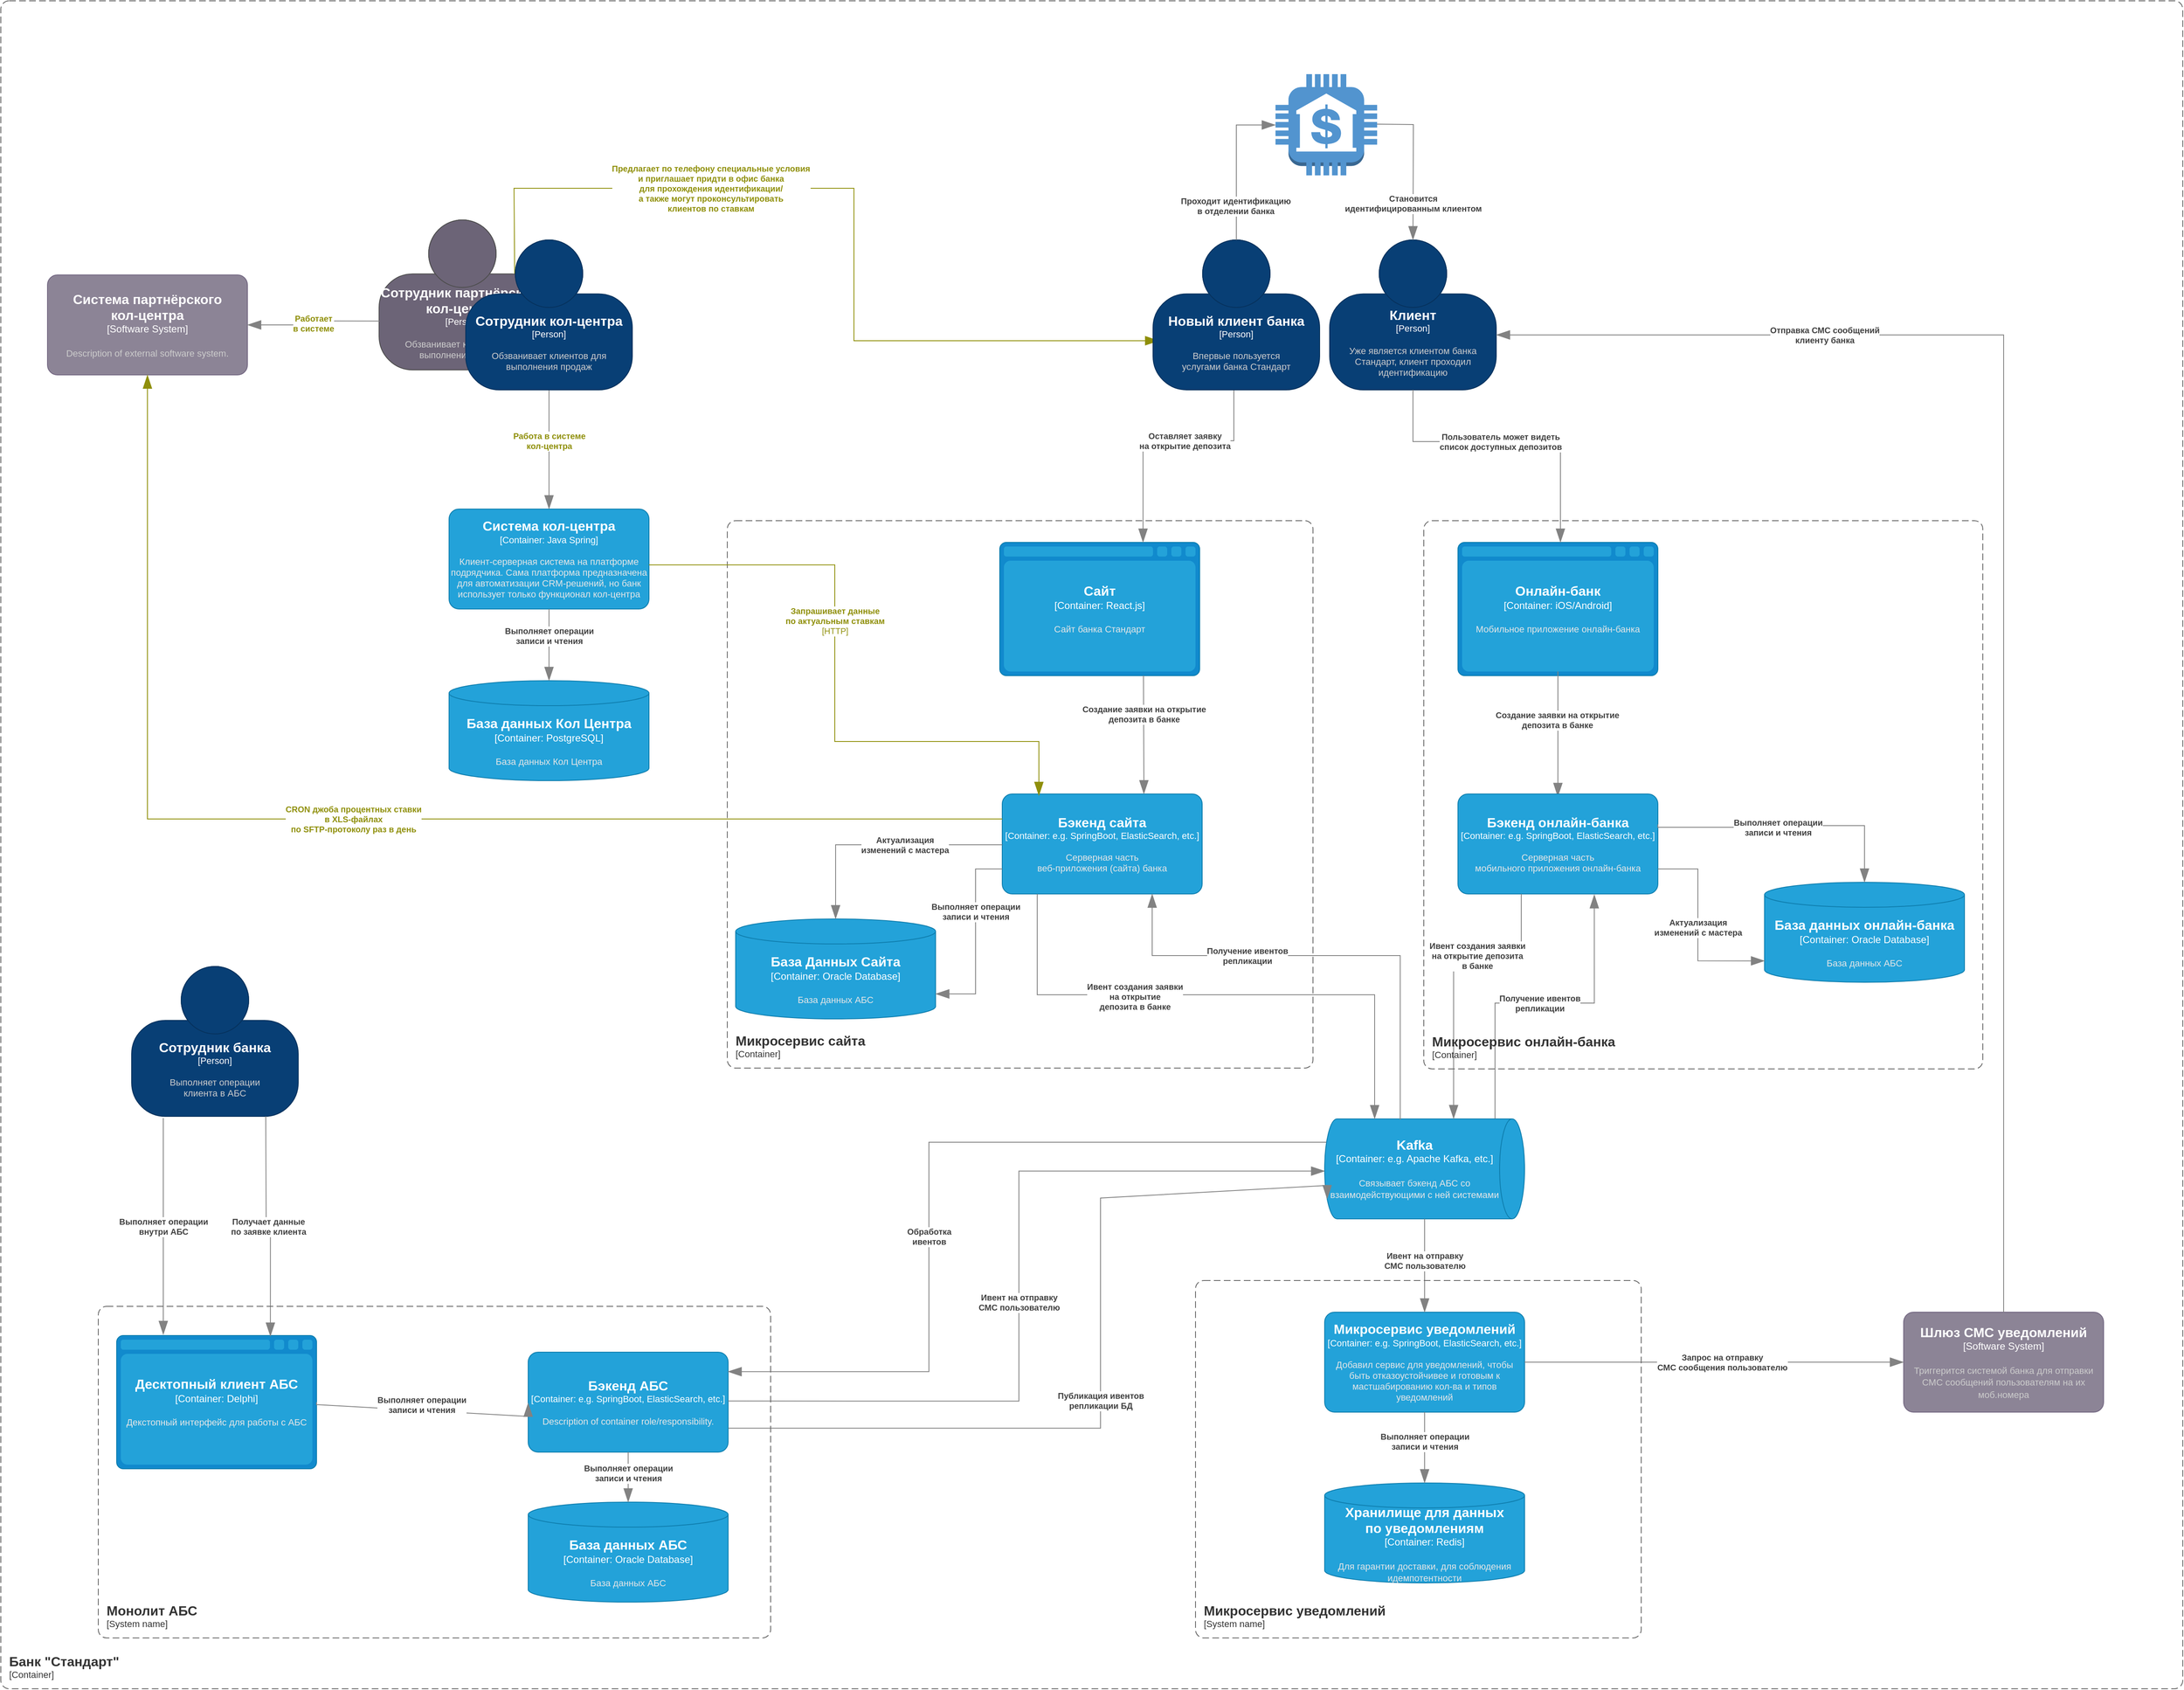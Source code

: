 <mxfile version="26.1.1">
  <diagram name="Page-1" id="vCLyMMl_M-aFY95efaUr">
    <mxGraphModel dx="918" dy="-1324" grid="0" gridSize="1" guides="1" tooltips="1" connect="1" arrows="1" fold="1" page="0" pageScale="1" pageWidth="827" pageHeight="1169" math="0" shadow="0">
      <root>
        <mxCell id="0" />
        <mxCell id="1" parent="0" />
        <object placeholders="1" c4Name="Десктопный клиент АБС" c4Type="Container" c4Technology="Delphi" c4Description="Декстопный интерфейс для работы с АБС" label="&lt;font style=&quot;font-size: 16px&quot;&gt;&lt;b&gt;%c4Name%&lt;/b&gt;&lt;/font&gt;&lt;div&gt;[%c4Type%:&amp;nbsp;%c4Technology%]&lt;/div&gt;&lt;br&gt;&lt;div&gt;&lt;font style=&quot;font-size: 11px&quot;&gt;&lt;font color=&quot;#E6E6E6&quot;&gt;%c4Description%&lt;/font&gt;&lt;/div&gt;" id="IA5aTT8d42nJBYP4qBS0-1">
          <mxCell style="shape=mxgraph.c4.webBrowserContainer2;whiteSpace=wrap;html=1;boundedLbl=1;rounded=0;labelBackgroundColor=none;strokeColor=#118ACD;fillColor=#23A2D9;strokeColor=#118ACD;strokeColor2=#0E7DAD;fontSize=12;fontColor=#ffffff;align=center;metaEdit=1;points=[[0.5,0,0],[1,0.25,0],[1,0.5,0],[1,0.75,0],[0.5,1,0],[0,0.75,0],[0,0.5,0],[0,0.25,0]];resizable=0;" parent="1" vertex="1">
            <mxGeometry x="-192" y="3380" width="240" height="160" as="geometry" />
          </mxCell>
        </object>
        <object placeholders="1" c4Name="База данных АБС" c4Type="Container" c4Technology="Oracle Database" c4Description="База данных АБС" label="&lt;font style=&quot;font-size: 16px&quot;&gt;&lt;b&gt;%c4Name%&lt;/b&gt;&lt;/font&gt;&lt;div&gt;[%c4Type%:&amp;nbsp;%c4Technology%]&lt;/div&gt;&lt;br&gt;&lt;div&gt;&lt;font style=&quot;font-size: 11px&quot;&gt;&lt;font color=&quot;#E6E6E6&quot;&gt;%c4Description%&lt;/font&gt;&lt;/div&gt;" id="IA5aTT8d42nJBYP4qBS0-2">
          <mxCell style="shape=cylinder3;size=15;whiteSpace=wrap;html=1;boundedLbl=1;rounded=0;labelBackgroundColor=none;fillColor=#23A2D9;fontSize=12;fontColor=#ffffff;align=center;strokeColor=#0E7DAD;metaEdit=1;points=[[0.5,0,0],[1,0.25,0],[1,0.5,0],[1,0.75,0],[0.5,1,0],[0,0.75,0],[0,0.5,0],[0,0.25,0]];resizable=0;" parent="1" vertex="1">
            <mxGeometry x="302" y="3580" width="240" height="120" as="geometry" />
          </mxCell>
        </object>
        <object placeholders="1" c4Name="Бэкенд АБС" c4Type="Container" c4Technology="e.g. SpringBoot, ElasticSearch, etc." c4Description="Description of container role/responsibility." label="&lt;font style=&quot;font-size: 16px&quot;&gt;&lt;b&gt;%c4Name%&lt;/b&gt;&lt;/font&gt;&lt;div&gt;[%c4Type%: %c4Technology%]&lt;/div&gt;&lt;br&gt;&lt;div&gt;&lt;font style=&quot;font-size: 11px&quot;&gt;&lt;font color=&quot;#E6E6E6&quot;&gt;%c4Description%&lt;/font&gt;&lt;/div&gt;" id="IA5aTT8d42nJBYP4qBS0-3">
          <mxCell style="rounded=1;whiteSpace=wrap;html=1;fontSize=11;labelBackgroundColor=none;fillColor=#23A2D9;fontColor=#ffffff;align=center;arcSize=10;strokeColor=#0E7DAD;metaEdit=1;resizable=0;points=[[0.25,0,0],[0.5,0,0],[0.75,0,0],[1,0.25,0],[1,0.5,0],[1,0.75,0],[0.75,1,0],[0.5,1,0],[0.25,1,0],[0,0.75,0],[0,0.5,0],[0,0.25,0]];" parent="1" vertex="1">
            <mxGeometry x="302" y="3400" width="240" height="120" as="geometry" />
          </mxCell>
        </object>
        <object placeholders="1" c4Name="Онлайн-банк" c4Type="Container" c4Technology="iOS/Android" c4Description="Мобильное приложение онлайн-банка" label="&lt;font style=&quot;font-size: 16px&quot;&gt;&lt;b&gt;%c4Name%&lt;/b&gt;&lt;/font&gt;&lt;div&gt;[%c4Type%:&amp;nbsp;%c4Technology%]&lt;/div&gt;&lt;br&gt;&lt;div&gt;&lt;font style=&quot;font-size: 11px&quot;&gt;&lt;font color=&quot;#E6E6E6&quot;&gt;%c4Description%&lt;/font&gt;&lt;/div&gt;" id="IA5aTT8d42nJBYP4qBS0-4">
          <mxCell style="shape=mxgraph.c4.webBrowserContainer2;whiteSpace=wrap;html=1;boundedLbl=1;rounded=0;labelBackgroundColor=none;strokeColor=#118ACD;fillColor=#23A2D9;strokeColor=#118ACD;strokeColor2=#0E7DAD;fontSize=12;fontColor=#ffffff;align=center;metaEdit=1;points=[[0.5,0,0],[1,0.25,0],[1,0.5,0],[1,0.75,0],[0.5,1,0],[0,0.75,0],[0,0.5,0],[0,0.25,0]];resizable=0;" parent="1" vertex="1">
            <mxGeometry x="1418" y="2428" width="240" height="160" as="geometry" />
          </mxCell>
        </object>
        <object placeholders="1" c4Name="Сотрудник банка" c4Type="Person" c4Description="Выполняет операции &#xa;клиента в АБС" label="&lt;font style=&quot;font-size: 16px&quot;&gt;&lt;b&gt;%c4Name%&lt;/b&gt;&lt;/font&gt;&lt;div&gt;[%c4Type%]&lt;/div&gt;&lt;br&gt;&lt;div&gt;&lt;font style=&quot;font-size: 11px&quot;&gt;&lt;font color=&quot;#cccccc&quot;&gt;%c4Description%&lt;/font&gt;&lt;/div&gt;" id="IA5aTT8d42nJBYP4qBS0-5">
          <mxCell style="html=1;fontSize=11;dashed=0;whiteSpace=wrap;fillColor=#083F75;strokeColor=#06315C;fontColor=#ffffff;shape=mxgraph.c4.person2;align=center;metaEdit=1;points=[[0.5,0,0],[1,0.5,0],[1,0.75,0],[0.75,1,0],[0.5,1,0],[0.25,1,0],[0,0.75,0],[0,0.5,0]];resizable=0;" parent="1" vertex="1">
            <mxGeometry x="-174" y="2937" width="200" height="180" as="geometry" />
          </mxCell>
        </object>
        <object placeholders="1" c4Name="Клиент" c4Type="Person" c4Description="Уже является клиентом банка Стандарт, клиент проходил идентификацию" label="&lt;font style=&quot;font-size: 16px&quot;&gt;&lt;b&gt;%c4Name%&lt;/b&gt;&lt;/font&gt;&lt;div&gt;[%c4Type%]&lt;/div&gt;&lt;br&gt;&lt;div&gt;&lt;font style=&quot;font-size: 11px&quot;&gt;&lt;font color=&quot;#cccccc&quot;&gt;%c4Description%&lt;/font&gt;&lt;/div&gt;" id="IA5aTT8d42nJBYP4qBS0-6">
          <mxCell style="html=1;fontSize=11;dashed=0;whiteSpace=wrap;fillColor=#083F75;strokeColor=#06315C;fontColor=#ffffff;shape=mxgraph.c4.person2;align=center;metaEdit=1;points=[[0.5,0,0],[1,0.5,0],[1,0.75,0],[0.75,1,0],[0.5,1,0],[0.25,1,0],[0,0.75,0],[0,0.5,0]];resizable=0;" parent="1" vertex="1">
            <mxGeometry x="1264" y="2065" width="200" height="180" as="geometry" />
          </mxCell>
        </object>
        <object placeholders="1" c4Name="Сайт" c4Type="Container" c4Technology="React.js" c4Description="Сайт банка Стандарт" label="&lt;font style=&quot;font-size: 16px&quot;&gt;&lt;b&gt;%c4Name%&lt;/b&gt;&lt;/font&gt;&lt;div&gt;[%c4Type%:&amp;nbsp;%c4Technology%]&lt;/div&gt;&lt;br&gt;&lt;div&gt;&lt;font style=&quot;font-size: 11px&quot;&gt;&lt;font color=&quot;#E6E6E6&quot;&gt;%c4Description%&lt;/font&gt;&lt;/div&gt;" id="IA5aTT8d42nJBYP4qBS0-7">
          <mxCell style="shape=mxgraph.c4.webBrowserContainer2;whiteSpace=wrap;html=1;boundedLbl=1;rounded=0;labelBackgroundColor=none;strokeColor=#118ACD;fillColor=#23A2D9;strokeColor=#118ACD;strokeColor2=#0E7DAD;fontSize=12;fontColor=#ffffff;align=center;metaEdit=1;points=[[0.5,0,0],[1,0.25,0],[1,0.5,0],[1,0.75,0],[0.5,1,0],[0,0.75,0],[0,0.5,0],[0,0.25,0]];resizable=0;" parent="1" vertex="1">
            <mxGeometry x="868" y="2428" width="240" height="160" as="geometry" />
          </mxCell>
        </object>
        <object placeholders="1" c4Name="Шлюз СМС уведомлений" c4Type="Software System" c4Description="Триггерится системой банка для отправки СМС сообщений пользователям на их моб.номера" label="&lt;font style=&quot;font-size: 16px&quot;&gt;&lt;b&gt;%c4Name%&lt;/b&gt;&lt;/font&gt;&lt;div&gt;[%c4Type%]&lt;/div&gt;&lt;br&gt;&lt;div&gt;&lt;font style=&quot;font-size: 11px&quot;&gt;&lt;font color=&quot;#cccccc&quot;&gt;%c4Description%&lt;/font&gt;&lt;/div&gt;" id="IA5aTT8d42nJBYP4qBS0-8">
          <mxCell style="rounded=1;whiteSpace=wrap;html=1;labelBackgroundColor=none;fillColor=#8C8496;fontColor=#ffffff;align=center;arcSize=10;strokeColor=#736782;metaEdit=1;resizable=0;points=[[0.25,0,0],[0.5,0,0],[0.75,0,0],[1,0.25,0],[1,0.5,0],[1,0.75,0],[0.75,1,0],[0.5,1,0],[0.25,1,0],[0,0.75,0],[0,0.5,0],[0,0.25,0]];" parent="1" vertex="1">
            <mxGeometry x="1953" y="3352" width="240" height="120" as="geometry" />
          </mxCell>
        </object>
        <object placeholders="1" c4Type="Relationship" c4Description="Пользователь может видеть &#xa;список доступных депозитов" label="&lt;div style=&quot;text-align: left&quot;&gt;&lt;div style=&quot;text-align: center&quot;&gt;&lt;b&gt;%c4Description%&lt;/b&gt;&lt;/div&gt;" id="IA5aTT8d42nJBYP4qBS0-9">
          <mxCell style="endArrow=blockThin;html=1;fontSize=10;fontColor=#404040;strokeWidth=1;endFill=1;strokeColor=#828282;elbow=vertical;metaEdit=1;endSize=14;startSize=14;jumpStyle=arc;jumpSize=16;rounded=0;edgeStyle=orthogonalEdgeStyle;exitX=0.5;exitY=1;exitDx=0;exitDy=0;exitPerimeter=0;" parent="1" source="IA5aTT8d42nJBYP4qBS0-6" target="IA5aTT8d42nJBYP4qBS0-4" edge="1">
            <mxGeometry x="-0.072" width="240" relative="1" as="geometry">
              <mxPoint x="1279" y="2255" as="sourcePoint" />
              <mxPoint x="1619" y="2405" as="targetPoint" />
              <Array as="points">
                <mxPoint x="1364" y="2307" />
                <mxPoint x="1541" y="2307" />
              </Array>
              <mxPoint as="offset" />
            </mxGeometry>
          </mxCell>
        </object>
        <object placeholders="1" c4Type="Relationship" c4Description="Выполняет операции &#xa;внутри АБС" label="&lt;div style=&quot;text-align: left&quot;&gt;&lt;div style=&quot;text-align: center&quot;&gt;&lt;b&gt;%c4Description%&lt;/b&gt;&lt;/div&gt;" id="IA5aTT8d42nJBYP4qBS0-10">
          <mxCell style="endArrow=blockThin;html=1;fontSize=10;fontColor=#404040;strokeWidth=1;endFill=1;strokeColor=#828282;elbow=vertical;metaEdit=1;endSize=14;startSize=14;jumpStyle=arc;jumpSize=16;rounded=0;edgeStyle=orthogonalEdgeStyle;" parent="1" edge="1">
            <mxGeometry width="240" relative="1" as="geometry">
              <mxPoint x="-136" y="3119" as="sourcePoint" />
              <mxPoint x="-136" y="3379" as="targetPoint" />
            </mxGeometry>
          </mxCell>
        </object>
        <object placeholders="1" c4Type="Relationship" c4Description="Оставляет заявку &#xa;на открытие депозита" label="&lt;div style=&quot;text-align: left&quot;&gt;&lt;div style=&quot;text-align: center&quot;&gt;&lt;b&gt;%c4Description%&lt;/b&gt;&lt;/div&gt;" id="IA5aTT8d42nJBYP4qBS0-11">
          <mxCell style="endArrow=blockThin;html=1;fontSize=10;fontColor=#404040;strokeWidth=1;endFill=1;strokeColor=#828282;elbow=vertical;metaEdit=1;endSize=14;startSize=14;jumpStyle=arc;jumpSize=16;rounded=0;edgeStyle=orthogonalEdgeStyle;exitX=0.5;exitY=1;exitDx=0;exitDy=0;exitPerimeter=0;" parent="1" source="IA5aTT8d42nJBYP4qBS0-39" edge="1">
            <mxGeometry x="-0.166" width="240" relative="1" as="geometry">
              <mxPoint x="1230" y="2257" as="sourcePoint" />
              <mxPoint x="1040" y="2428" as="targetPoint" />
              <mxPoint as="offset" />
              <Array as="points">
                <mxPoint x="1149" y="2245" />
                <mxPoint x="1149" y="2306" />
                <mxPoint x="1040" y="2306" />
                <mxPoint x="1040" y="2428" />
              </Array>
            </mxGeometry>
          </mxCell>
        </object>
        <object placeholders="1" c4Type="Relationship" c4Description="Ивент на отправку&#xa;СМС пользователю" label="&lt;div style=&quot;text-align: left&quot;&gt;&lt;div style=&quot;text-align: center&quot;&gt;&lt;b&gt;%c4Description%&lt;/b&gt;&lt;/div&gt;" id="IA5aTT8d42nJBYP4qBS0-12">
          <mxCell style="endArrow=blockThin;html=1;fontSize=10;fontColor=#404040;strokeWidth=1;endFill=1;strokeColor=#828282;elbow=vertical;metaEdit=1;endSize=14;startSize=14;jumpStyle=arc;jumpSize=16;rounded=0;edgeStyle=orthogonalEdgeStyle;exitX=1;exitY=0.489;exitDx=0;exitDy=0;exitPerimeter=0;entryX=0.522;entryY=0.999;entryDx=0;entryDy=0;entryPerimeter=0;" parent="1" source="IA5aTT8d42nJBYP4qBS0-3" target="IA5aTT8d42nJBYP4qBS0-22" edge="1">
            <mxGeometry x="-0.057" width="240" relative="1" as="geometry">
              <mxPoint x="1092.04" y="3112.36" as="sourcePoint" />
              <mxPoint x="1257" y="3181" as="targetPoint" />
              <Array as="points">
                <mxPoint x="891" y="3459" />
                <mxPoint x="891" y="3183" />
              </Array>
              <mxPoint as="offset" />
            </mxGeometry>
          </mxCell>
        </object>
        <object placeholders="1" c4Type="Relationship" c4Description="Отправка СМС сообщений&#xa;клиенту банка" label="&lt;div style=&quot;text-align: left&quot;&gt;&lt;div style=&quot;text-align: center&quot;&gt;&lt;b&gt;%c4Description%&lt;/b&gt;&lt;/div&gt;" id="IA5aTT8d42nJBYP4qBS0-13">
          <mxCell style="endArrow=blockThin;html=1;fontSize=10;fontColor=#404040;strokeWidth=1;endFill=1;strokeColor=#828282;elbow=vertical;metaEdit=1;endSize=14;startSize=14;jumpStyle=arc;jumpSize=16;rounded=0;edgeStyle=orthogonalEdgeStyle;exitX=0.5;exitY=0;exitDx=0;exitDy=0;exitPerimeter=0;" parent="1" source="IA5aTT8d42nJBYP4qBS0-8" target="IA5aTT8d42nJBYP4qBS0-6" edge="1">
            <mxGeometry x="0.557" width="240" relative="1" as="geometry">
              <mxPoint x="1792" y="2935" as="sourcePoint" />
              <mxPoint x="1535" y="2179" as="targetPoint" />
              <mxPoint x="-1" as="offset" />
              <Array as="points">
                <mxPoint x="2073" y="2179" />
              </Array>
            </mxGeometry>
          </mxCell>
        </object>
        <object placeholders="1" c4Type="Relationship" c4Description="Выполняет операции &#xa;записи и чтения" label="&lt;div style=&quot;text-align: left&quot;&gt;&lt;div style=&quot;text-align: center&quot;&gt;&lt;b&gt;%c4Description%&lt;/b&gt;&lt;/div&gt;" id="IA5aTT8d42nJBYP4qBS0-14">
          <mxCell style="endArrow=blockThin;html=1;fontSize=10;fontColor=#404040;strokeWidth=1;endFill=1;strokeColor=#828282;elbow=vertical;metaEdit=1;endSize=14;startSize=14;jumpStyle=arc;jumpSize=16;rounded=0;edgeStyle=orthogonalEdgeStyle;exitX=1;exitY=0.5;exitDx=0;exitDy=0;exitPerimeter=0;" parent="1" source="IA5aTT8d42nJBYP4qBS0-1" edge="1">
            <mxGeometry x="-0.008" width="240" relative="1" as="geometry">
              <mxPoint x="6" y="3418.47" as="sourcePoint" />
              <mxPoint x="302" y="3461" as="targetPoint" />
              <Array as="points">
                <mxPoint x="48" y="3463" />
                <mxPoint x="253" y="3463" />
                <mxPoint x="253" y="3462" />
                <mxPoint x="302" y="3462" />
              </Array>
              <mxPoint as="offset" />
            </mxGeometry>
          </mxCell>
        </object>
        <object placeholders="1" c4Type="Relationship" c4Description="Выполняет операции &#xa;записи и чтения" label="&lt;div style=&quot;text-align: left&quot;&gt;&lt;div style=&quot;text-align: center&quot;&gt;&lt;b&gt;%c4Description%&lt;/b&gt;&lt;/div&gt;" id="IA5aTT8d42nJBYP4qBS0-15">
          <mxCell style="endArrow=blockThin;html=1;fontSize=10;fontColor=#404040;strokeWidth=1;endFill=1;strokeColor=#828282;elbow=vertical;metaEdit=1;endSize=14;startSize=14;jumpStyle=arc;jumpSize=16;rounded=0;edgeStyle=orthogonalEdgeStyle;entryX=0.5;entryY=0;entryDx=0;entryDy=0;entryPerimeter=0;exitX=0.5;exitY=1;exitDx=0;exitDy=0;exitPerimeter=0;" parent="1" source="IA5aTT8d42nJBYP4qBS0-3" target="IA5aTT8d42nJBYP4qBS0-2" edge="1">
            <mxGeometry x="-0.188" width="240" relative="1" as="geometry">
              <mxPoint x="688" y="3481" as="sourcePoint" />
              <mxPoint x="770" y="3473" as="targetPoint" />
              <mxPoint as="offset" />
            </mxGeometry>
          </mxCell>
        </object>
        <object placeholders="1" c4Name="Банк &quot;Стандарт&quot;" c4Type="ContainerScopeBoundary" c4Application="Container" label="&lt;font style=&quot;font-size: 16px&quot;&gt;&lt;b&gt;&lt;div style=&quot;text-align: left&quot;&gt;%c4Name%&lt;/div&gt;&lt;/b&gt;&lt;/font&gt;&lt;div style=&quot;text-align: left&quot;&gt;[%c4Application%]&lt;/div&gt;" id="IA5aTT8d42nJBYP4qBS0-16">
          <mxCell style="rounded=1;fontSize=11;whiteSpace=wrap;html=1;dashed=1;arcSize=20;fillColor=none;strokeColor=#666666;fontColor=#333333;labelBackgroundColor=none;align=left;verticalAlign=bottom;labelBorderColor=none;spacingTop=0;spacing=10;dashPattern=8 4;metaEdit=1;rotatable=0;perimeter=rectanglePerimeter;noLabel=0;labelPadding=0;allowArrows=0;connectable=0;expand=0;recursiveResize=0;editable=1;pointerEvents=0;absoluteArcSize=1;points=[[0.25,0,0],[0.5,0,0],[0.75,0,0],[1,0.25,0],[1,0.5,0],[1,0.75,0],[0.75,1,0],[0.5,1,0],[0.25,1,0],[0,0.75,0],[0,0.5,0],[0,0.25,0]];" parent="1" vertex="1">
            <mxGeometry x="-331" y="1778" width="2619" height="2026" as="geometry" />
          </mxCell>
        </object>
        <object placeholders="1" c4Type="Relationship" c4Description="Создание заявки на открытие &#xa;депозита в банке" label="&lt;div style=&quot;text-align: left&quot;&gt;&lt;div style=&quot;text-align: center&quot;&gt;&lt;b&gt;%c4Description%&lt;/b&gt;&lt;/div&gt;" id="IA5aTT8d42nJBYP4qBS0-17">
          <mxCell style="endArrow=blockThin;html=1;fontSize=10;fontColor=#404040;strokeWidth=1;endFill=1;strokeColor=#828282;elbow=vertical;metaEdit=1;endSize=14;startSize=14;jumpStyle=arc;jumpSize=16;rounded=0;edgeStyle=orthogonalEdgeStyle;entryX=0.5;entryY=0;entryDx=0;entryDy=0;entryPerimeter=0;" parent="1" edge="1">
            <mxGeometry x="-0.351" width="240" relative="1" as="geometry">
              <mxPoint x="1040.55" y="2588" as="sourcePoint" />
              <mxPoint x="1041" y="2730" as="targetPoint" />
              <Array as="points" />
              <mxPoint as="offset" />
            </mxGeometry>
          </mxCell>
        </object>
        <object placeholders="1" c4Type="Relationship" c4Description="Получает данные &#xa;по заявке клиента" label="&lt;div style=&quot;text-align: left&quot;&gt;&lt;div style=&quot;text-align: center&quot;&gt;&lt;b&gt;%c4Description%&lt;/b&gt;&lt;/div&gt;" id="IA5aTT8d42nJBYP4qBS0-18">
          <mxCell style="endArrow=blockThin;html=1;fontSize=10;fontColor=#404040;strokeWidth=1;endFill=1;strokeColor=#828282;elbow=vertical;metaEdit=1;endSize=14;startSize=14;jumpStyle=arc;jumpSize=16;rounded=0;edgeStyle=orthogonalEdgeStyle;entryX=0.769;entryY=0.006;entryDx=0;entryDy=0;entryPerimeter=0;" parent="1" target="IA5aTT8d42nJBYP4qBS0-1" edge="1">
            <mxGeometry width="240" relative="1" as="geometry">
              <mxPoint x="-13" y="3117" as="sourcePoint" />
              <mxPoint x="-6" y="3353" as="targetPoint" />
            </mxGeometry>
          </mxCell>
        </object>
        <object placeholders="1" c4Type="Relationship" c4Description="Предлагает по телефону специальные условия&#xa;и приглашает придти в офис банка &#xa;для прохождения идентификации/&#xa;а также могут проконсультировать &#xa;клиентов по ставкам" label="&lt;div style=&quot;text-align: left&quot;&gt;&lt;div style=&quot;text-align: center&quot;&gt;&lt;b&gt;%c4Description%&lt;/b&gt;&lt;/div&gt;&lt;/div&gt;" id="IA5aTT8d42nJBYP4qBS0-19">
          <mxCell style="endArrow=blockThin;html=1;fontSize=10;fontColor=light-dark(#8F8F0A,#838310);strokeWidth=1;endFill=1;strokeColor=light-dark(#8F8F0A,#838310);elbow=vertical;metaEdit=1;endSize=14;startSize=14;jumpStyle=arc;jumpSize=16;rounded=0;edgeStyle=orthogonalEdgeStyle;exitX=0.294;exitY=0.231;exitDx=0;exitDy=0;exitPerimeter=0;" parent="1" source="IA5aTT8d42nJBYP4qBS0-51" edge="1">
            <mxGeometry x="-0.361" width="240" relative="1" as="geometry">
              <mxPoint x="297" y="2510" as="sourcePoint" />
              <mxPoint x="1059" y="2186" as="targetPoint" />
              <Array as="points">
                <mxPoint x="286" y="2065" />
                <mxPoint x="285" y="2065" />
                <mxPoint x="285" y="2003" />
                <mxPoint x="693" y="2003" />
                <mxPoint x="693" y="2186" />
              </Array>
              <mxPoint x="1" as="offset" />
            </mxGeometry>
          </mxCell>
        </object>
        <object placeholders="1" c4Type="Relationship" c4Description="Создание заявки на открытие &#xa;депозита в банке" label="&lt;div style=&quot;text-align: left&quot;&gt;&lt;div style=&quot;text-align: center&quot;&gt;&lt;b&gt;%c4Description%&lt;/b&gt;&lt;/div&gt;" id="IA5aTT8d42nJBYP4qBS0-20">
          <mxCell style="endArrow=blockThin;html=1;fontSize=10;fontColor=#404040;strokeWidth=1;endFill=1;strokeColor=#828282;elbow=vertical;metaEdit=1;endSize=14;startSize=14;jumpStyle=arc;jumpSize=16;rounded=0;edgeStyle=orthogonalEdgeStyle;entryX=0.491;entryY=0.002;entryDx=0;entryDy=0;entryPerimeter=0;" parent="1" edge="1">
            <mxGeometry x="-0.242" y="-1" width="240" relative="1" as="geometry">
              <mxPoint x="1538" y="2583" as="sourcePoint" />
              <mxPoint x="1537.84" y="2733.24" as="targetPoint" />
              <Array as="points" />
              <mxPoint y="1" as="offset" />
            </mxGeometry>
          </mxCell>
        </object>
        <object placeholders="1" c4Name="Бэкенд онлайн-банка" c4Type="Container" c4Technology="e.g. SpringBoot, ElasticSearch, etc." c4Description="Серверная часть &#xa;мобильного приложения онлайн-банка" label="&lt;font style=&quot;font-size: 16px&quot;&gt;&lt;b&gt;%c4Name%&lt;/b&gt;&lt;/font&gt;&lt;div&gt;[%c4Type%: %c4Technology%]&lt;/div&gt;&lt;br&gt;&lt;div&gt;&lt;font style=&quot;font-size: 11px&quot;&gt;&lt;font color=&quot;#E6E6E6&quot;&gt;%c4Description%&lt;/font&gt;&lt;/div&gt;" id="IA5aTT8d42nJBYP4qBS0-21">
          <mxCell style="rounded=1;whiteSpace=wrap;html=1;fontSize=11;labelBackgroundColor=none;fillColor=#23A2D9;fontColor=#ffffff;align=center;arcSize=10;strokeColor=#0E7DAD;metaEdit=1;resizable=0;points=[[0.25,0,0],[0.5,0,0],[0.75,0,0],[1,0.25,0],[1,0.5,0],[1,0.75,0],[0.75,1,0],[0.5,1,0],[0.25,1,0],[0,0.75,0],[0,0.5,0],[0,0.25,0]];" parent="1" vertex="1">
            <mxGeometry x="1418" y="2730" width="240" height="120" as="geometry" />
          </mxCell>
        </object>
        <object placeholders="1" c4Name="Kafka" c4Type="Container" c4Technology="e.g. Apache Kafka, etc." c4Description="Связывает бэкенд АБС со взаимодействующими с ней системами" label="&lt;font style=&quot;font-size: 16px&quot;&gt;&lt;b&gt;%c4Name%&lt;/b&gt;&lt;/font&gt;&lt;div&gt;[%c4Type%:&amp;nbsp;%c4Technology%]&lt;/div&gt;&lt;br&gt;&lt;div&gt;&lt;font style=&quot;font-size: 11px&quot;&gt;&lt;font color=&quot;#E6E6E6&quot;&gt;%c4Description%&lt;/font&gt;&lt;/div&gt;" id="IA5aTT8d42nJBYP4qBS0-22">
          <mxCell style="shape=cylinder3;size=15;direction=south;whiteSpace=wrap;html=1;boundedLbl=1;rounded=0;labelBackgroundColor=none;fillColor=#23A2D9;fontSize=12;fontColor=#ffffff;align=center;strokeColor=#0E7DAD;metaEdit=1;points=[[0.5,0,0],[1,0.25,0],[1,0.5,0],[1,0.75,0],[0.5,1,0],[0,0.75,0],[0,0.5,0],[0,0.25,0]];resizable=0;" parent="1" vertex="1">
            <mxGeometry x="1258" y="3120" width="240" height="120" as="geometry" />
          </mxCell>
        </object>
        <object placeholders="1" c4Type="Relationship" c4Description="Ивент создания заявки &#xa;на открытие депозита&#xa;в банке" label="&lt;div style=&quot;text-align: left&quot;&gt;&lt;div style=&quot;text-align: center&quot;&gt;&lt;b&gt;%c4Description%&lt;/b&gt;&lt;/div&gt;" id="IA5aTT8d42nJBYP4qBS0-23">
          <mxCell style="endArrow=blockThin;html=1;fontSize=10;fontColor=#404040;strokeWidth=1;endFill=1;strokeColor=#828282;elbow=vertical;metaEdit=1;endSize=14;startSize=14;jumpStyle=arc;jumpSize=16;rounded=0;edgeStyle=orthogonalEdgeStyle;entryX=-0.001;entryY=0.355;entryDx=0;entryDy=0;entryPerimeter=0;" parent="1" target="IA5aTT8d42nJBYP4qBS0-22" edge="1">
            <mxGeometry x="-0.275" width="240" relative="1" as="geometry">
              <mxPoint x="1494" y="2850" as="sourcePoint" />
              <mxPoint x="1381" y="3097" as="targetPoint" />
              <Array as="points">
                <mxPoint x="1494" y="2924" />
                <mxPoint x="1413" y="2924" />
              </Array>
              <mxPoint as="offset" />
            </mxGeometry>
          </mxCell>
        </object>
        <object placeholders="1" c4Type="Relationship" c4Description="Обработка &#xa;ивентов" label="&lt;div style=&quot;text-align: left&quot;&gt;&lt;div style=&quot;text-align: center&quot;&gt;&lt;b&gt;%c4Description%&lt;/b&gt;&lt;/div&gt;" id="IA5aTT8d42nJBYP4qBS0-24">
          <mxCell style="endArrow=blockThin;html=1;fontSize=10;fontColor=#404040;strokeWidth=1;endFill=1;strokeColor=#828282;elbow=vertical;metaEdit=1;endSize=14;startSize=14;jumpStyle=arc;jumpSize=16;rounded=0;edgeStyle=orthogonalEdgeStyle;entryX=0.999;entryY=0.195;entryDx=0;entryDy=0;entryPerimeter=0;" parent="1" target="IA5aTT8d42nJBYP4qBS0-3" edge="1">
            <mxGeometry x="0.188" width="240" relative="1" as="geometry">
              <mxPoint x="1260" y="3148" as="sourcePoint" />
              <mxPoint x="1092" y="3081" as="targetPoint" />
              <Array as="points">
                <mxPoint x="783" y="3148" />
                <mxPoint x="783" y="3423" />
              </Array>
              <mxPoint as="offset" />
            </mxGeometry>
          </mxCell>
        </object>
        <object placeholders="1" c4Name="Бэкенд сайта" c4Type="Container" c4Technology="e.g. SpringBoot, ElasticSearch, etc." c4Description="Серверная часть &#xa;веб-приложения (сайта) банка" label="&lt;font style=&quot;font-size: 16px&quot;&gt;&lt;b&gt;%c4Name%&lt;/b&gt;&lt;/font&gt;&lt;div&gt;[%c4Type%: %c4Technology%]&lt;/div&gt;&lt;br&gt;&lt;div&gt;&lt;font style=&quot;font-size: 11px&quot;&gt;&lt;font color=&quot;#E6E6E6&quot;&gt;%c4Description%&lt;/font&gt;&lt;/div&gt;" id="IA5aTT8d42nJBYP4qBS0-25">
          <mxCell style="rounded=1;whiteSpace=wrap;html=1;fontSize=11;labelBackgroundColor=none;fillColor=#23A2D9;fontColor=#ffffff;align=center;arcSize=10;strokeColor=#0E7DAD;metaEdit=1;resizable=0;points=[[0.25,0,0],[0.5,0,0],[0.75,0,0],[1,0.25,0],[1,0.5,0],[1,0.75,0],[0.75,1,0],[0.5,1,0],[0.25,1,0],[0,0.75,0],[0,0.5,0],[0,0.25,0]];" parent="1" vertex="1">
            <mxGeometry x="871" y="2730" width="240" height="120" as="geometry" />
          </mxCell>
        </object>
        <object placeholders="1" c4Type="Relationship" c4Description="Ивент создания заявки &#xa;на открытие &#xa;депозита в банке" label="&lt;div style=&quot;text-align: left&quot;&gt;&lt;div style=&quot;text-align: center&quot;&gt;&lt;b&gt;%c4Description%&lt;/b&gt;&lt;/div&gt;" id="IA5aTT8d42nJBYP4qBS0-26">
          <mxCell style="endArrow=blockThin;html=1;fontSize=10;fontColor=#404040;strokeWidth=1;endFill=1;strokeColor=#828282;elbow=vertical;metaEdit=1;endSize=14;startSize=14;jumpStyle=arc;jumpSize=16;rounded=0;edgeStyle=orthogonalEdgeStyle;entryX=0;entryY=0.75;entryDx=0;entryDy=0;entryPerimeter=0;exitX=0.175;exitY=1.001;exitDx=0;exitDy=0;exitPerimeter=0;" parent="1" source="IA5aTT8d42nJBYP4qBS0-25" target="IA5aTT8d42nJBYP4qBS0-22" edge="1">
            <mxGeometry x="-0.295" y="-2" width="240" relative="1" as="geometry">
              <mxPoint x="1222" y="3006" as="sourcePoint" />
              <mxPoint x="1001.0" y="3050" as="targetPoint" />
              <Array as="points">
                <mxPoint x="913" y="2971" />
                <mxPoint x="1318" y="2971" />
              </Array>
              <mxPoint as="offset" />
            </mxGeometry>
          </mxCell>
        </object>
        <object placeholders="1" c4Name="Микросервис уведомлений" c4Type="Container" c4Technology="e.g. SpringBoot, ElasticSearch, etc." c4Description="Добавил сервис для уведомлений, чтобы быть отказоустойчивее и готовым к мастшабированию кол-ва и типов уведомлений" label="&lt;font style=&quot;font-size: 16px&quot;&gt;&lt;b&gt;%c4Name%&lt;/b&gt;&lt;/font&gt;&lt;div&gt;[%c4Type%: %c4Technology%]&lt;/div&gt;&lt;br&gt;&lt;div&gt;&lt;font style=&quot;font-size: 11px&quot;&gt;&lt;font color=&quot;#E6E6E6&quot;&gt;%c4Description%&lt;/font&gt;&lt;/div&gt;" id="IA5aTT8d42nJBYP4qBS0-27">
          <mxCell style="rounded=1;whiteSpace=wrap;html=1;fontSize=11;labelBackgroundColor=none;fillColor=#23A2D9;fontColor=#ffffff;align=center;arcSize=10;strokeColor=#0E7DAD;metaEdit=1;resizable=0;points=[[0.25,0,0],[0.5,0,0],[0.75,0,0],[1,0.25,0],[1,0.5,0],[1,0.75,0],[0.75,1,0],[0.5,1,0],[0.25,1,0],[0,0.75,0],[0,0.5,0],[0,0.25,0]];" parent="1" vertex="1">
            <mxGeometry x="1258" y="3352" width="240" height="120" as="geometry" />
          </mxCell>
        </object>
        <object placeholders="1" c4Type="Relationship" c4Description="Ивент на отправку&#xa;СМС пользователю" label="&lt;div style=&quot;text-align: left&quot;&gt;&lt;div style=&quot;text-align: center&quot;&gt;&lt;b&gt;%c4Description%&lt;/b&gt;&lt;/div&gt;" id="IA5aTT8d42nJBYP4qBS0-28">
          <mxCell style="endArrow=blockThin;html=1;fontSize=10;fontColor=#404040;strokeWidth=1;endFill=1;strokeColor=#828282;elbow=vertical;metaEdit=1;endSize=14;startSize=14;jumpStyle=arc;jumpSize=16;rounded=0;edgeStyle=orthogonalEdgeStyle;exitX=1;exitY=0.5;exitDx=0;exitDy=0;exitPerimeter=0;entryX=0.5;entryY=0;entryDx=0;entryDy=0;entryPerimeter=0;" parent="1" source="IA5aTT8d42nJBYP4qBS0-22" target="IA5aTT8d42nJBYP4qBS0-27" edge="1">
            <mxGeometry x="-0.104" width="240" relative="1" as="geometry">
              <mxPoint x="1300" y="3318" as="sourcePoint" />
              <mxPoint x="1386" y="3319" as="targetPoint" />
              <Array as="points">
                <mxPoint x="1378" y="3324" />
                <mxPoint x="1378" y="3324" />
              </Array>
              <mxPoint as="offset" />
            </mxGeometry>
          </mxCell>
        </object>
        <object placeholders="1" c4Type="Relationship" c4Description="Запрос на отправку &#xa;СМС сообщения пользователю" label="&lt;div style=&quot;text-align: left&quot;&gt;&lt;div style=&quot;text-align: center&quot;&gt;&lt;b&gt;%c4Description%&lt;/b&gt;&lt;/div&gt;" id="IA5aTT8d42nJBYP4qBS0-29">
          <mxCell style="endArrow=blockThin;html=1;fontSize=10;fontColor=#404040;strokeWidth=1;endFill=1;strokeColor=#828282;elbow=vertical;metaEdit=1;endSize=14;startSize=14;jumpStyle=arc;jumpSize=16;rounded=0;edgeStyle=orthogonalEdgeStyle;" parent="1" source="IA5aTT8d42nJBYP4qBS0-27" target="IA5aTT8d42nJBYP4qBS0-8" edge="1">
            <mxGeometry x="0.046" width="240" relative="1" as="geometry">
              <mxPoint x="1820" y="3471" as="sourcePoint" />
              <mxPoint x="1820" y="3306" as="targetPoint" />
              <Array as="points" />
              <mxPoint x="-1" as="offset" />
            </mxGeometry>
          </mxCell>
        </object>
        <object placeholders="1" c4Name="База данных онлайн-банка" c4Type="Container" c4Technology="Oracle Database" c4Description="База данных АБС" label="&lt;font style=&quot;font-size: 16px&quot;&gt;&lt;b&gt;%c4Name%&lt;/b&gt;&lt;/font&gt;&lt;div&gt;[%c4Type%:&amp;nbsp;%c4Technology%]&lt;/div&gt;&lt;br&gt;&lt;div&gt;&lt;font style=&quot;font-size: 11px&quot;&gt;&lt;font color=&quot;#E6E6E6&quot;&gt;%c4Description%&lt;/font&gt;&lt;/div&gt;" id="IA5aTT8d42nJBYP4qBS0-30">
          <mxCell style="shape=cylinder3;size=15;whiteSpace=wrap;html=1;boundedLbl=1;rounded=0;labelBackgroundColor=none;fillColor=#23A2D9;fontSize=12;fontColor=#ffffff;align=center;strokeColor=#0E7DAD;metaEdit=1;points=[[0.5,0,0],[1,0.25,0],[1,0.5,0],[1,0.75,0],[0.5,1,0],[0,0.75,0],[0,0.5,0],[0,0.25,0]];resizable=0;" parent="1" vertex="1">
            <mxGeometry x="1786" y="2836" width="240" height="120" as="geometry" />
          </mxCell>
        </object>
        <object placeholders="1" c4Name="База Данных Сайта" c4Type="Container" c4Technology="Oracle Database" c4Description="База данных АБС" label="&lt;font style=&quot;font-size: 16px&quot;&gt;&lt;b&gt;%c4Name%&lt;/b&gt;&lt;/font&gt;&lt;div&gt;[%c4Type%:&amp;nbsp;%c4Technology%]&lt;/div&gt;&lt;br&gt;&lt;div&gt;&lt;font style=&quot;font-size: 11px&quot;&gt;&lt;font color=&quot;#E6E6E6&quot;&gt;%c4Description%&lt;/font&gt;&lt;/div&gt;" id="IA5aTT8d42nJBYP4qBS0-31">
          <mxCell style="shape=cylinder3;size=15;whiteSpace=wrap;html=1;boundedLbl=1;rounded=0;labelBackgroundColor=none;fillColor=#23A2D9;fontSize=12;fontColor=#ffffff;align=center;strokeColor=#0E7DAD;metaEdit=1;points=[[0.5,0,0],[1,0.25,0],[1,0.5,0],[1,0.75,0],[0.5,1,0],[0,0.75,0],[0,0.5,0],[0,0.25,0]];resizable=0;" parent="1" vertex="1">
            <mxGeometry x="551" y="2880" width="240" height="120" as="geometry" />
          </mxCell>
        </object>
        <object placeholders="1" c4Type="Relationship" c4Description="Актуализация &#xa;изменений с мастера" label="&lt;div style=&quot;text-align: left&quot;&gt;&lt;div style=&quot;text-align: center&quot;&gt;&lt;b&gt;%c4Description%&lt;/b&gt;&lt;/div&gt;" id="IA5aTT8d42nJBYP4qBS0-32">
          <mxCell style="endArrow=blockThin;html=1;fontSize=10;fontColor=#404040;strokeWidth=1;endFill=1;strokeColor=#828282;elbow=vertical;metaEdit=1;endSize=14;startSize=14;jumpStyle=arc;jumpSize=16;rounded=0;edgeStyle=orthogonalEdgeStyle;entryX=0.5;entryY=0;entryDx=0;entryDy=0;entryPerimeter=0;" parent="1" target="IA5aTT8d42nJBYP4qBS0-31" edge="1">
            <mxGeometry x="-0.186" width="240" relative="1" as="geometry">
              <mxPoint x="871" y="2791" as="sourcePoint" />
              <mxPoint x="671.034" y="2873" as="targetPoint" />
              <Array as="points">
                <mxPoint x="671" y="2791" />
              </Array>
              <mxPoint as="offset" />
            </mxGeometry>
          </mxCell>
        </object>
        <object placeholders="1" c4Type="Relationship" c4Description="Публикация ивентов&#xa;репликации БД" label="&lt;div style=&quot;text-align: left&quot;&gt;&lt;div style=&quot;text-align: center&quot;&gt;&lt;b&gt;%c4Description%&lt;/b&gt;&lt;/div&gt;" id="IA5aTT8d42nJBYP4qBS0-33">
          <mxCell style="endArrow=blockThin;html=1;fontSize=10;fontColor=#404040;strokeWidth=1;endFill=1;strokeColor=#828282;elbow=vertical;metaEdit=1;endSize=14;startSize=14;jumpStyle=arc;jumpSize=16;rounded=0;edgeStyle=orthogonalEdgeStyle;exitX=1.001;exitY=0.76;exitDx=0;exitDy=0;exitPerimeter=0;" parent="1" source="IA5aTT8d42nJBYP4qBS0-3" edge="1">
            <mxGeometry x="-0.037" width="240" relative="1" as="geometry">
              <mxPoint x="1093" y="3144" as="sourcePoint" />
              <mxPoint x="1261" y="3216" as="targetPoint" />
              <Array as="points">
                <mxPoint x="989" y="3491" />
                <mxPoint x="989" y="3215" />
                <mxPoint x="1261" y="3215" />
              </Array>
              <mxPoint as="offset" />
            </mxGeometry>
          </mxCell>
        </object>
        <object placeholders="1" c4Type="Relationship" c4Description="Выполняет операции &#xa;записи и чтения" label="&lt;div style=&quot;text-align: left&quot;&gt;&lt;div style=&quot;text-align: center&quot;&gt;&lt;b&gt;%c4Description%&lt;/b&gt;&lt;/div&gt;" id="IA5aTT8d42nJBYP4qBS0-34">
          <mxCell style="endArrow=none;html=1;fontSize=10;fontColor=#404040;strokeWidth=1;endFill=1;strokeColor=#828282;elbow=vertical;metaEdit=1;endSize=14;startSize=14;jumpStyle=arc;jumpSize=16;rounded=0;edgeStyle=orthogonalEdgeStyle;entryX=1;entryY=0.304;entryDx=0;entryDy=0;entryPerimeter=0;startFill=1;startArrow=blockThin;exitX=0.5;exitY=0;exitDx=0;exitDy=0;exitPerimeter=0;" parent="1" source="IA5aTT8d42nJBYP4qBS0-30" target="IA5aTT8d42nJBYP4qBS0-21" edge="1">
            <mxGeometry x="0.084" width="240" relative="1" as="geometry">
              <mxPoint x="1842" y="2769" as="sourcePoint" />
              <mxPoint x="1667" y="2779.58" as="targetPoint" />
              <Array as="points">
                <mxPoint x="1906" y="2768" />
                <mxPoint x="1842" y="2768" />
                <mxPoint x="1842" y="2770" />
                <mxPoint x="1658" y="2770" />
              </Array>
              <mxPoint as="offset" />
            </mxGeometry>
          </mxCell>
        </object>
        <object placeholders="1" c4Type="Relationship" c4Description="Актуализация &#xa;изменений с мастера" label="&lt;div style=&quot;text-align: left&quot;&gt;&lt;div style=&quot;text-align: center&quot;&gt;&lt;b&gt;%c4Description%&lt;/b&gt;&lt;/div&gt;" id="IA5aTT8d42nJBYP4qBS0-35">
          <mxCell style="endArrow=none;html=1;fontSize=10;fontColor=#404040;strokeWidth=1;endFill=1;strokeColor=#828282;elbow=vertical;metaEdit=1;endSize=14;startSize=14;jumpStyle=arc;jumpSize=16;rounded=0;edgeStyle=orthogonalEdgeStyle;entryX=1;entryY=0.75;entryDx=0;entryDy=0;entryPerimeter=0;startFill=1;startArrow=blockThin;exitX=0.001;exitY=0.786;exitDx=0;exitDy=0;exitPerimeter=0;" parent="1" source="IA5aTT8d42nJBYP4qBS0-30" target="IA5aTT8d42nJBYP4qBS0-21" edge="1">
            <mxGeometry x="0.01" width="240" relative="1" as="geometry">
              <mxPoint x="1841" y="2828" as="sourcePoint" />
              <mxPoint x="1663.0" y="2823" as="targetPoint" />
              <Array as="points">
                <mxPoint x="1706" y="2930" />
                <mxPoint x="1706" y="2820" />
              </Array>
              <mxPoint as="offset" />
            </mxGeometry>
          </mxCell>
        </object>
        <object placeholders="1" c4Type="Relationship" c4Description="Получение ивентов &#xa;репликации" label="&lt;div style=&quot;text-align: left&quot;&gt;&lt;div style=&quot;text-align: center&quot;&gt;&lt;b&gt;%c4Description%&lt;/b&gt;&lt;/div&gt;" id="IA5aTT8d42nJBYP4qBS0-36">
          <mxCell style="endArrow=none;html=1;fontSize=10;fontColor=#404040;strokeWidth=1;endFill=1;strokeColor=#828282;elbow=vertical;metaEdit=1;endSize=14;startSize=14;jumpStyle=arc;jumpSize=16;rounded=0;edgeStyle=orthogonalEdgeStyle;startFill=1;startArrow=blockThin;entryX=-0.003;entryY=0.148;entryDx=0;entryDy=0;entryPerimeter=0;exitX=0.682;exitY=1.006;exitDx=0;exitDy=0;exitPerimeter=0;" parent="1" source="IA5aTT8d42nJBYP4qBS0-21" target="IA5aTT8d42nJBYP4qBS0-22" edge="1">
            <mxGeometry x="0.008" width="240" relative="1" as="geometry">
              <mxPoint x="1586" y="2853" as="sourcePoint" />
              <mxPoint x="1462" y="3052" as="targetPoint" />
              <Array as="points">
                <mxPoint x="1582" y="2981" />
                <mxPoint x="1463" y="2981" />
              </Array>
              <mxPoint as="offset" />
            </mxGeometry>
          </mxCell>
        </object>
        <object placeholders="1" c4Type="Relationship" c4Description="Получение ивентов &#xa;репликации" label="&lt;div style=&quot;text-align: left&quot;&gt;&lt;div style=&quot;text-align: center&quot;&gt;&lt;b&gt;%c4Description%&lt;/b&gt;&lt;/div&gt;" id="IA5aTT8d42nJBYP4qBS0-37">
          <mxCell style="endArrow=none;html=1;fontSize=10;fontColor=#404040;strokeWidth=1;endFill=1;strokeColor=#828282;elbow=vertical;metaEdit=1;endSize=14;startSize=14;jumpStyle=arc;jumpSize=16;rounded=0;edgeStyle=orthogonalEdgeStyle;entryX=0.008;entryY=0.622;entryDx=0;entryDy=0;entryPerimeter=0;startFill=1;startArrow=blockThin;exitX=0.75;exitY=1;exitDx=0;exitDy=0;exitPerimeter=0;" parent="1" source="IA5aTT8d42nJBYP4qBS0-25" target="IA5aTT8d42nJBYP4qBS0-22" edge="1">
            <mxGeometry x="-0.338" width="240" relative="1" as="geometry">
              <mxPoint x="1306" y="2884" as="sourcePoint" />
              <mxPoint x="1121.0" y="3050" as="targetPoint" />
              <Array as="points">
                <mxPoint x="1051" y="2924" />
                <mxPoint x="1349" y="2924" />
              </Array>
              <mxPoint as="offset" />
            </mxGeometry>
          </mxCell>
        </object>
        <object placeholders="1" c4Type="Relationship" c4Description="Выполняет операции &#xa;записи и чтения" label="&lt;div style=&quot;text-align: left&quot;&gt;&lt;div style=&quot;text-align: center&quot;&gt;&lt;b&gt;%c4Description%&lt;/b&gt;&lt;/div&gt;" id="IA5aTT8d42nJBYP4qBS0-38">
          <mxCell style="endArrow=blockThin;html=1;fontSize=10;fontColor=#404040;strokeWidth=1;endFill=1;strokeColor=#828282;elbow=vertical;metaEdit=1;endSize=14;startSize=14;jumpStyle=arc;jumpSize=16;rounded=0;edgeStyle=orthogonalEdgeStyle;exitX=0;exitY=0.75;exitDx=0;exitDy=0;exitPerimeter=0;" parent="1" source="IA5aTT8d42nJBYP4qBS0-25" target="IA5aTT8d42nJBYP4qBS0-31" edge="1">
            <mxGeometry x="-0.287" width="240" relative="1" as="geometry">
              <mxPoint x="575" y="2700" as="sourcePoint" />
              <mxPoint x="764.24" y="2825.28" as="targetPoint" />
              <Array as="points">
                <mxPoint x="839" y="2820" />
                <mxPoint x="839" y="2970" />
              </Array>
              <mxPoint y="1" as="offset" />
            </mxGeometry>
          </mxCell>
        </object>
        <object placeholders="1" c4Name="Новый клиент банка" c4Type="Person" c4Description="Впервые пользуется &#xa;услугами банка Стандарт" label="&lt;font style=&quot;font-size: 16px&quot;&gt;&lt;b&gt;%c4Name%&lt;/b&gt;&lt;/font&gt;&lt;div&gt;[%c4Type%]&lt;/div&gt;&lt;br&gt;&lt;div&gt;&lt;font style=&quot;font-size: 11px&quot;&gt;&lt;font color=&quot;#cccccc&quot;&gt;%c4Description%&lt;/font&gt;&lt;/div&gt;" id="IA5aTT8d42nJBYP4qBS0-39">
          <mxCell style="html=1;fontSize=11;dashed=0;whiteSpace=wrap;fillColor=#083F75;strokeColor=#06315C;fontColor=#ffffff;shape=mxgraph.c4.person2;align=center;metaEdit=1;points=[[0.5,0,0],[1,0.5,0],[1,0.75,0],[0.75,1,0],[0.5,1,0],[0.25,1,0],[0,0.75,0],[0,0.5,0]];resizable=0;" parent="1" vertex="1">
            <mxGeometry x="1052" y="2065" width="200" height="180" as="geometry" />
          </mxCell>
        </object>
        <object placeholders="1" c4Name="Микросервис сайта" c4Type="ContainerScopeBoundary" c4Application="Container" label="&lt;font style=&quot;font-size: 16px&quot;&gt;&lt;b&gt;&lt;div style=&quot;text-align: left&quot;&gt;%c4Name%&lt;/div&gt;&lt;/b&gt;&lt;/font&gt;&lt;div style=&quot;text-align: left&quot;&gt;[%c4Application%]&lt;/div&gt;" id="IA5aTT8d42nJBYP4qBS0-40">
          <mxCell style="rounded=1;fontSize=11;whiteSpace=wrap;html=1;dashed=1;arcSize=20;fillColor=none;strokeColor=#666666;fontColor=#333333;labelBackgroundColor=none;align=left;verticalAlign=bottom;labelBorderColor=none;spacingTop=0;spacing=10;dashPattern=8 4;metaEdit=1;rotatable=0;perimeter=rectanglePerimeter;noLabel=0;labelPadding=0;allowArrows=0;connectable=0;expand=0;recursiveResize=0;editable=1;pointerEvents=0;absoluteArcSize=1;points=[[0.25,0,0],[0.5,0,0],[0.75,0,0],[1,0.25,0],[1,0.5,0],[1,0.75,0],[0.75,1,0],[0.5,1,0],[0.25,1,0],[0,0.75,0],[0,0.5,0],[0,0.25,0]];" parent="1" vertex="1">
            <mxGeometry x="541" y="2402" width="703" height="657" as="geometry" />
          </mxCell>
        </object>
        <object placeholders="1" c4Name="Монолит АБС" c4Type="ContainerScopeBoundary" c4Application="System name" label="&lt;font style=&quot;font-size: 16px&quot;&gt;&lt;b&gt;&lt;div style=&quot;text-align: left&quot;&gt;%c4Name%&lt;/div&gt;&lt;/b&gt;&lt;/font&gt;&lt;div style=&quot;text-align: left&quot;&gt;[%c4Application%]&lt;/div&gt;" id="IA5aTT8d42nJBYP4qBS0-41">
          <mxCell style="rounded=1;fontSize=11;whiteSpace=wrap;html=1;dashed=1;arcSize=20;fillColor=none;strokeColor=#666666;fontColor=#333333;labelBackgroundColor=none;align=left;verticalAlign=bottom;labelBorderColor=none;spacingTop=0;spacing=10;dashPattern=8 4;metaEdit=1;rotatable=0;perimeter=rectanglePerimeter;noLabel=0;labelPadding=0;allowArrows=0;connectable=0;expand=0;recursiveResize=0;editable=1;pointerEvents=0;absoluteArcSize=1;points=[[0.25,0,0],[0.5,0,0],[0.75,0,0],[1,0.25,0],[1,0.5,0],[1,0.75,0],[0.75,1,0],[0.5,1,0],[0.25,1,0],[0,0.75,0],[0,0.5,0],[0,0.25,0]];" parent="1" vertex="1">
            <mxGeometry x="-214" y="3345" width="807" height="398" as="geometry" />
          </mxCell>
        </object>
        <object placeholders="1" c4Name="Микросервис онлайн-банка" c4Type="ContainerScopeBoundary" c4Application="Container" label="&lt;font style=&quot;font-size: 16px&quot;&gt;&lt;b&gt;&lt;div style=&quot;text-align: left&quot;&gt;%c4Name%&lt;/div&gt;&lt;/b&gt;&lt;/font&gt;&lt;div style=&quot;text-align: left&quot;&gt;[%c4Application%]&lt;/div&gt;" id="IA5aTT8d42nJBYP4qBS0-42">
          <mxCell style="rounded=1;fontSize=11;whiteSpace=wrap;html=1;dashed=1;arcSize=20;fillColor=none;strokeColor=#666666;fontColor=#333333;labelBackgroundColor=none;align=left;verticalAlign=bottom;labelBorderColor=none;spacingTop=0;spacing=10;dashPattern=8 4;metaEdit=1;rotatable=0;perimeter=rectanglePerimeter;noLabel=0;labelPadding=0;allowArrows=0;connectable=0;expand=0;recursiveResize=0;editable=1;pointerEvents=0;absoluteArcSize=1;points=[[0.25,0,0],[0.5,0,0],[0.75,0,0],[1,0.25,0],[1,0.5,0],[1,0.75,0],[0.75,1,0],[0.5,1,0],[0.25,1,0],[0,0.75,0],[0,0.5,0],[0,0.25,0]];" parent="1" vertex="1">
            <mxGeometry x="1377" y="2402" width="671" height="658" as="geometry" />
          </mxCell>
        </object>
        <object placeholders="1" c4Name="Хранилище для данных&#xa;по уведомлениям" c4Type="Container" c4Technology="Redis" c4Description="Для гарантии доставки, для соблюдения идемпотентности" label="&lt;font style=&quot;font-size: 16px&quot;&gt;&lt;b&gt;%c4Name%&lt;/b&gt;&lt;/font&gt;&lt;div&gt;[%c4Type%:&amp;nbsp;%c4Technology%]&lt;/div&gt;&lt;br&gt;&lt;div&gt;&lt;font style=&quot;font-size: 11px&quot;&gt;&lt;font color=&quot;#E6E6E6&quot;&gt;%c4Description%&lt;/font&gt;&lt;/div&gt;" id="IA5aTT8d42nJBYP4qBS0-43">
          <mxCell style="shape=cylinder3;size=15;whiteSpace=wrap;html=1;boundedLbl=1;rounded=0;labelBackgroundColor=none;fillColor=#23A2D9;fontSize=12;fontColor=#ffffff;align=center;strokeColor=#0E7DAD;metaEdit=1;points=[[0.5,0,0],[1,0.25,0],[1,0.5,0],[1,0.75,0],[0.5,1,0],[0,0.75,0],[0,0.5,0],[0,0.25,0]];resizable=0;" parent="1" vertex="1">
            <mxGeometry x="1258" y="3557" width="240" height="120" as="geometry" />
          </mxCell>
        </object>
        <object placeholders="1" c4Type="Relationship" c4Description="Выполняет операции &#xa;записи и чтения" label="&lt;div style=&quot;text-align: left&quot;&gt;&lt;div style=&quot;text-align: center&quot;&gt;&lt;b&gt;%c4Description%&lt;/b&gt;&lt;/div&gt;" id="IA5aTT8d42nJBYP4qBS0-44">
          <mxCell style="endArrow=blockThin;html=1;fontSize=10;fontColor=#404040;strokeWidth=1;endFill=1;strokeColor=#828282;elbow=vertical;metaEdit=1;endSize=14;startSize=14;jumpStyle=arc;jumpSize=16;rounded=0;edgeStyle=orthogonalEdgeStyle;entryX=0.5;entryY=0;entryDx=0;entryDy=0;entryPerimeter=0;exitX=0.5;exitY=1;exitDx=0;exitDy=0;exitPerimeter=0;" parent="1" source="IA5aTT8d42nJBYP4qBS0-27" target="IA5aTT8d42nJBYP4qBS0-43" edge="1">
            <mxGeometry x="-0.188" width="240" relative="1" as="geometry">
              <mxPoint x="1212" y="3549" as="sourcePoint" />
              <mxPoint x="1482" y="3502" as="targetPoint" />
              <mxPoint as="offset" />
            </mxGeometry>
          </mxCell>
        </object>
        <object placeholders="1" c4Name="Микросервис уведомлений" c4Type="ContainerScopeBoundary" c4Application="System name" label="&lt;font style=&quot;font-size: 16px&quot;&gt;&lt;b&gt;&lt;div style=&quot;text-align: left&quot;&gt;%c4Name%&lt;/div&gt;&lt;/b&gt;&lt;/font&gt;&lt;div style=&quot;text-align: left&quot;&gt;[%c4Application%]&lt;/div&gt;" id="IA5aTT8d42nJBYP4qBS0-45">
          <mxCell style="rounded=1;fontSize=11;whiteSpace=wrap;html=1;dashed=1;arcSize=20;fillColor=none;strokeColor=#666666;fontColor=#333333;labelBackgroundColor=none;align=left;verticalAlign=bottom;labelBorderColor=none;spacingTop=0;spacing=10;dashPattern=8 4;metaEdit=1;rotatable=0;perimeter=rectanglePerimeter;noLabel=0;labelPadding=0;allowArrows=0;connectable=0;expand=0;recursiveResize=0;editable=1;pointerEvents=0;absoluteArcSize=1;points=[[0.25,0,0],[0.5,0,0],[0.75,0,0],[1,0.25,0],[1,0.5,0],[1,0.75,0],[0.75,1,0],[0.5,1,0],[0.25,1,0],[0,0.75,0],[0,0.5,0],[0,0.25,0]];" parent="1" vertex="1">
            <mxGeometry x="1103" y="3314" width="535" height="429" as="geometry" />
          </mxCell>
        </object>
        <object placeholders="1" c4Type="Relationship" c4Description="Проходит идентификацию &#xa;в отделении банка" label="&lt;div style=&quot;text-align: left&quot;&gt;&lt;div style=&quot;text-align: center&quot;&gt;&lt;b&gt;%c4Description%&lt;/b&gt;&lt;/div&gt;" id="IA5aTT8d42nJBYP4qBS0-47">
          <mxCell style="endArrow=blockThin;html=1;fontSize=10;fontColor=#404040;strokeWidth=1;endFill=1;strokeColor=#828282;elbow=vertical;metaEdit=1;endSize=14;startSize=14;jumpStyle=arc;jumpSize=16;rounded=0;edgeStyle=orthogonalEdgeStyle;exitX=0.5;exitY=0;exitDx=0;exitDy=0;exitPerimeter=0;" parent="1" source="IA5aTT8d42nJBYP4qBS0-39" edge="1">
            <mxGeometry x="-0.557" y="1" width="240" relative="1" as="geometry">
              <mxPoint x="437.06" y="2251" as="sourcePoint" />
              <mxPoint x="1199.06" y="1927" as="targetPoint" />
              <Array as="points">
                <mxPoint x="1152" y="1927" />
              </Array>
              <mxPoint as="offset" />
            </mxGeometry>
          </mxCell>
        </object>
        <object placeholders="1" c4Type="Relationship" c4Description="Становится &#xa;идентифицированным клиентом" label="&lt;div style=&quot;text-align: left&quot;&gt;&lt;div style=&quot;text-align: center&quot;&gt;&lt;b&gt;%c4Description%&lt;/b&gt;&lt;/div&gt;" id="IA5aTT8d42nJBYP4qBS0-48">
          <mxCell style="endArrow=blockThin;html=1;fontSize=10;fontColor=#404040;strokeWidth=1;endFill=1;strokeColor=#828282;elbow=vertical;metaEdit=1;endSize=14;startSize=14;jumpStyle=arc;jumpSize=16;rounded=0;edgeStyle=orthogonalEdgeStyle;" parent="1" edge="1">
            <mxGeometry x="0.516" width="240" relative="1" as="geometry">
              <mxPoint x="1321" y="1926" as="sourcePoint" />
              <mxPoint x="1364" y="2065" as="targetPoint" />
              <mxPoint as="offset" />
            </mxGeometry>
          </mxCell>
        </object>
        <object placeholders="1" c4Type="Relationship" c4Description="Работа в системе &#xa;кол-центра" label="&lt;div style=&quot;text-align: left&quot;&gt;&lt;div style=&quot;text-align: center&quot;&gt;&lt;b&gt;%c4Description%&lt;/b&gt;&lt;/div&gt;&lt;/div&gt;" id="IA5aTT8d42nJBYP4qBS0-52">
          <mxCell style="endArrow=blockThin;html=1;fontSize=10;fontColor=light-dark(#8F8F0A,#838310);strokeWidth=1;endFill=1;strokeColor=#828282;elbow=vertical;metaEdit=1;endSize=14;startSize=14;jumpStyle=arc;jumpSize=16;rounded=0;edgeStyle=orthogonalEdgeStyle;entryX=0.5;entryY=0;entryDx=0;entryDy=0;entryPerimeter=0;exitX=0.5;exitY=1;exitDx=0;exitDy=0;exitPerimeter=0;" parent="1" source="IA5aTT8d42nJBYP4qBS0-51" target="IA5aTT8d42nJBYP4qBS0-54" edge="1">
            <mxGeometry x="-0.146" width="240" relative="1" as="geometry">
              <mxPoint x="604.92" y="2192" as="sourcePoint" />
              <mxPoint x="600.92" y="2002" as="targetPoint" />
              <Array as="points" />
              <mxPoint as="offset" />
            </mxGeometry>
          </mxCell>
        </object>
        <object placeholders="1" c4Name="База данных Кол Центра" c4Type="Container" c4Technology="PostgreSQL" c4Description="База данных Кол Центра" label="&lt;font style=&quot;font-size: 16px&quot;&gt;&lt;b&gt;%c4Name%&lt;/b&gt;&lt;/font&gt;&lt;div&gt;[%c4Type%:&amp;nbsp;%c4Technology%]&lt;/div&gt;&lt;br&gt;&lt;div&gt;&lt;font style=&quot;font-size: 11px&quot;&gt;&lt;font color=&quot;#E6E6E6&quot;&gt;%c4Description%&lt;/font&gt;&lt;/div&gt;" id="IA5aTT8d42nJBYP4qBS0-53">
          <mxCell style="shape=cylinder3;size=15;whiteSpace=wrap;html=1;boundedLbl=1;rounded=0;labelBackgroundColor=none;fillColor=#23A2D9;fontSize=12;fontColor=#ffffff;align=center;strokeColor=#0E7DAD;metaEdit=1;points=[[0.5,0,0],[1,0.25,0],[1,0.5,0],[1,0.75,0],[0.5,1,0],[0,0.75,0],[0,0.5,0],[0,0.25,0]];resizable=0;" parent="1" vertex="1">
            <mxGeometry x="207" y="2594" width="240" height="120" as="geometry" />
          </mxCell>
        </object>
        <object placeholders="1" c4Name="Система кол-центра" c4Type="Container" c4Technology="Java Spring" c4Description="Клиент-серверная система на платформе подрядчика. Сама платформа предназначена для автоматизации CRM-решений, но банк использует только функционал кол-центра" label="&lt;font style=&quot;font-size: 16px&quot;&gt;&lt;b&gt;%c4Name%&lt;/b&gt;&lt;/font&gt;&lt;div&gt;[%c4Type%: %c4Technology%]&lt;/div&gt;&lt;br&gt;&lt;div&gt;&lt;font style=&quot;font-size: 11px&quot;&gt;&lt;font color=&quot;#E6E6E6&quot;&gt;%c4Description%&lt;/font&gt;&lt;/div&gt;" id="IA5aTT8d42nJBYP4qBS0-54">
          <mxCell style="rounded=1;whiteSpace=wrap;html=1;fontSize=11;labelBackgroundColor=none;fillColor=#23A2D9;fontColor=#ffffff;align=center;arcSize=10;strokeColor=#0E7DAD;metaEdit=1;resizable=0;points=[[0.25,0,0],[0.5,0,0],[0.75,0,0],[1,0.25,0],[1,0.5,0],[1,0.75,0],[0.75,1,0],[0.5,1,0],[0.25,1,0],[0,0.75,0],[0,0.5,0],[0,0.25,0]];" parent="1" vertex="1">
            <mxGeometry x="207" y="2388" width="240" height="120" as="geometry" />
          </mxCell>
        </object>
        <object placeholders="1" c4Type="Relationship" c4Description="Выполняет операции &#xa;записи и чтения" label="&lt;div style=&quot;text-align: left&quot;&gt;&lt;div style=&quot;text-align: center&quot;&gt;&lt;b&gt;%c4Description%&lt;/b&gt;&lt;/div&gt;" id="IA5aTT8d42nJBYP4qBS0-55">
          <mxCell style="endArrow=blockThin;html=1;fontSize=10;fontColor=#404040;strokeWidth=1;endFill=1;strokeColor=#828282;elbow=vertical;metaEdit=1;endSize=14;startSize=14;jumpStyle=arc;jumpSize=16;rounded=0;edgeStyle=orthogonalEdgeStyle;entryX=0.5;entryY=0;entryDx=0;entryDy=0;entryPerimeter=0;exitX=0.5;exitY=1;exitDx=0;exitDy=0;exitPerimeter=0;" parent="1" source="IA5aTT8d42nJBYP4qBS0-54" target="IA5aTT8d42nJBYP4qBS0-53" edge="1">
            <mxGeometry x="-0.263" width="240" relative="1" as="geometry">
              <mxPoint x="207" y="2598.68" as="sourcePoint" />
              <mxPoint x="41" y="2598.68" as="targetPoint" />
              <Array as="points" />
              <mxPoint as="offset" />
            </mxGeometry>
          </mxCell>
        </object>
        <object placeholders="1" c4Name="Система партнёрского&#xa;кол-центра" c4Type="Software System" c4Description="Description of external software system." label="&lt;font style=&quot;font-size: 16px&quot;&gt;&lt;b&gt;%c4Name%&lt;/b&gt;&lt;/font&gt;&lt;div&gt;[%c4Type%]&lt;/div&gt;&lt;br&gt;&lt;div&gt;&lt;font style=&quot;font-size: 11px&quot;&gt;&lt;font color=&quot;#cccccc&quot;&gt;%c4Description%&lt;/font&gt;&lt;/div&gt;" id="IA5aTT8d42nJBYP4qBS0-56">
          <mxCell style="rounded=1;whiteSpace=wrap;html=1;labelBackgroundColor=none;fillColor=#8C8496;fontColor=#ffffff;align=center;arcSize=10;strokeColor=#736782;metaEdit=1;resizable=0;points=[[0.25,0,0],[0.5,0,0],[0.75,0,0],[1,0.25,0],[1,0.5,0],[1,0.75,0],[0.75,1,0],[0.5,1,0],[0.25,1,0],[0,0.75,0],[0,0.5,0],[0,0.25,0]];" parent="1" vertex="1">
            <mxGeometry x="-275" y="2107" width="240" height="120" as="geometry" />
          </mxCell>
        </object>
        <object placeholders="1" c4Name="Сотрудник партнёрского &#xa;кол-центра" c4Type="Person" c4Description="Обзванивает клиентов для выполнения продаж" label="&lt;font style=&quot;font-size: 16px&quot;&gt;&lt;b&gt;%c4Name%&lt;/b&gt;&lt;/font&gt;&lt;div&gt;[%c4Type%]&lt;/div&gt;&lt;br&gt;&lt;div&gt;&lt;font style=&quot;font-size: 11px&quot;&gt;&lt;font color=&quot;#cccccc&quot;&gt;%c4Description%&lt;/font&gt;&lt;/div&gt;" id="IA5aTT8d42nJBYP4qBS0-57">
          <mxCell style="html=1;fontSize=11;dashed=0;whiteSpace=wrap;fillColor=#6C6477;strokeColor=#4D4D4D;fontColor=#ffffff;shape=mxgraph.c4.person2;align=center;metaEdit=1;points=[[0.5,0,0],[1,0.5,0],[1,0.75,0],[0.75,1,0],[0.5,1,0],[0.25,1,0],[0,0.75,0],[0,0.5,0]];resizable=0;" parent="1" vertex="1">
            <mxGeometry x="123" y="2041" width="200" height="180" as="geometry" />
          </mxCell>
        </object>
        <object placeholders="1" c4Type="Relationship" c4Description="Работает&#xa;в системе" label="&lt;div style=&quot;text-align: left&quot;&gt;&lt;div style=&quot;text-align: center&quot;&gt;&lt;b&gt;%c4Description%&lt;/b&gt;&lt;/div&gt;&lt;/div&gt;" id="IA5aTT8d42nJBYP4qBS0-60">
          <mxCell style="endArrow=none;html=1;fontSize=10;fontColor=light-dark(#8F8F0A,#838310);strokeWidth=1;endFill=1;strokeColor=#828282;elbow=vertical;metaEdit=1;endSize=14;startSize=14;jumpStyle=arc;jumpSize=16;rounded=0;edgeStyle=orthogonalEdgeStyle;exitX=1;exitY=0.5;exitDx=0;exitDy=0;exitPerimeter=0;entryX=0.003;entryY=0.674;entryDx=0;entryDy=0;entryPerimeter=0;startArrow=blockThin;startFill=1;" parent="1" source="IA5aTT8d42nJBYP4qBS0-56" target="IA5aTT8d42nJBYP4qBS0-57" edge="1">
            <mxGeometry width="240" relative="1" as="geometry">
              <mxPoint x="-332" y="2163" as="sourcePoint" />
              <mxPoint x="-205" y="2187" as="targetPoint" />
            </mxGeometry>
          </mxCell>
        </object>
        <object placeholders="1" c4Name="Сотрудник кол-центра" c4Type="Person" c4Description="Обзванивает клиентов для выполнения продаж" label="&lt;font style=&quot;font-size: 16px&quot;&gt;&lt;b&gt;%c4Name%&lt;/b&gt;&lt;/font&gt;&lt;div&gt;[%c4Type%]&lt;/div&gt;&lt;br&gt;&lt;div&gt;&lt;font style=&quot;font-size: 11px&quot;&gt;&lt;font color=&quot;#cccccc&quot;&gt;%c4Description%&lt;/font&gt;&lt;/div&gt;" id="IA5aTT8d42nJBYP4qBS0-51">
          <mxCell style="html=1;fontSize=11;dashed=0;whiteSpace=wrap;fillColor=#083F75;strokeColor=#06315C;fontColor=#ffffff;shape=mxgraph.c4.person2;align=center;metaEdit=1;points=[[0.5,0,0],[1,0.5,0],[1,0.75,0],[0.75,1,0],[0.5,1,0],[0.25,1,0],[0,0.75,0],[0,0.5,0]];resizable=0;" parent="1" vertex="1">
            <mxGeometry x="227" y="2065" width="200" height="180" as="geometry" />
          </mxCell>
        </object>
        <object placeholders="1" c4Type="Relationship" c4Technology="HTTP" c4Description="Запрашивает данные &#xa;по актуальным ставкам" label="&lt;div style=&quot;text-align: left&quot;&gt;&lt;div style=&quot;text-align: center&quot;&gt;&lt;b&gt;%c4Description%&lt;/b&gt;&lt;/div&gt;&lt;div style=&quot;text-align: center&quot;&gt;[%c4Technology%]&lt;/div&gt;&lt;/div&gt;" id="aEgdAdOniTbVE2OO0MHS-2">
          <mxCell style="endArrow=blockThin;html=1;fontSize=10;fontColor=light-dark(#8F8F0A,#838310);strokeWidth=1;endFill=1;strokeColor=light-dark(#8F8F0A,#838310);elbow=vertical;metaEdit=1;endSize=14;startSize=14;jumpStyle=arc;jumpSize=16;rounded=0;edgeStyle=orthogonalEdgeStyle;" parent="1" source="IA5aTT8d42nJBYP4qBS0-54" edge="1">
            <mxGeometry x="-0.223" width="240" relative="1" as="geometry">
              <mxPoint x="446" y="2509" as="sourcePoint" />
              <mxPoint x="915" y="2732" as="targetPoint" />
              <Array as="points">
                <mxPoint x="670" y="2455" />
                <mxPoint x="670" y="2667" />
                <mxPoint x="915" y="2667" />
              </Array>
              <mxPoint as="offset" />
            </mxGeometry>
          </mxCell>
        </object>
        <object placeholders="1" c4Type="Relationship" c4Description="CRON джоба процентных ставки &#xa;в XLS-файлах &#xa;по SFTP-протоколу раз в день" label="&lt;div style=&quot;text-align: left&quot;&gt;&lt;div style=&quot;text-align: center&quot;&gt;&lt;b&gt;%c4Description%&lt;/b&gt;&lt;/div&gt;&lt;/div&gt;" id="aEgdAdOniTbVE2OO0MHS-3">
          <mxCell style="endArrow=blockThin;html=1;fontSize=10;fontColor=light-dark(#8F8F0A,#838310);strokeWidth=1;endFill=1;strokeColor=light-dark(#8F8F0A,#838310);elbow=vertical;metaEdit=1;endSize=14;startSize=14;jumpStyle=arc;jumpSize=16;rounded=0;edgeStyle=orthogonalEdgeStyle;exitX=0;exitY=0.25;exitDx=0;exitDy=0;exitPerimeter=0;entryX=0.5;entryY=1;entryDx=0;entryDy=0;entryPerimeter=0;" parent="1" source="IA5aTT8d42nJBYP4qBS0-25" target="IA5aTT8d42nJBYP4qBS0-56" edge="1">
            <mxGeometry width="240" relative="1" as="geometry">
              <mxPoint x="349" y="2751" as="sourcePoint" />
              <mxPoint x="-52" y="2762" as="targetPoint" />
            </mxGeometry>
          </mxCell>
        </object>
        <mxCell id="Pz3jZnobKRHstRMJGk_5-1" value="" style="outlineConnect=0;dashed=0;verticalLabelPosition=bottom;verticalAlign=top;align=center;html=1;shape=mxgraph.aws3.bank;fillColor=#5294CF;gradientColor=none;" vertex="1" parent="1">
          <mxGeometry x="1199" y="1866" width="122" height="121.5" as="geometry" />
        </mxCell>
      </root>
    </mxGraphModel>
  </diagram>
</mxfile>
